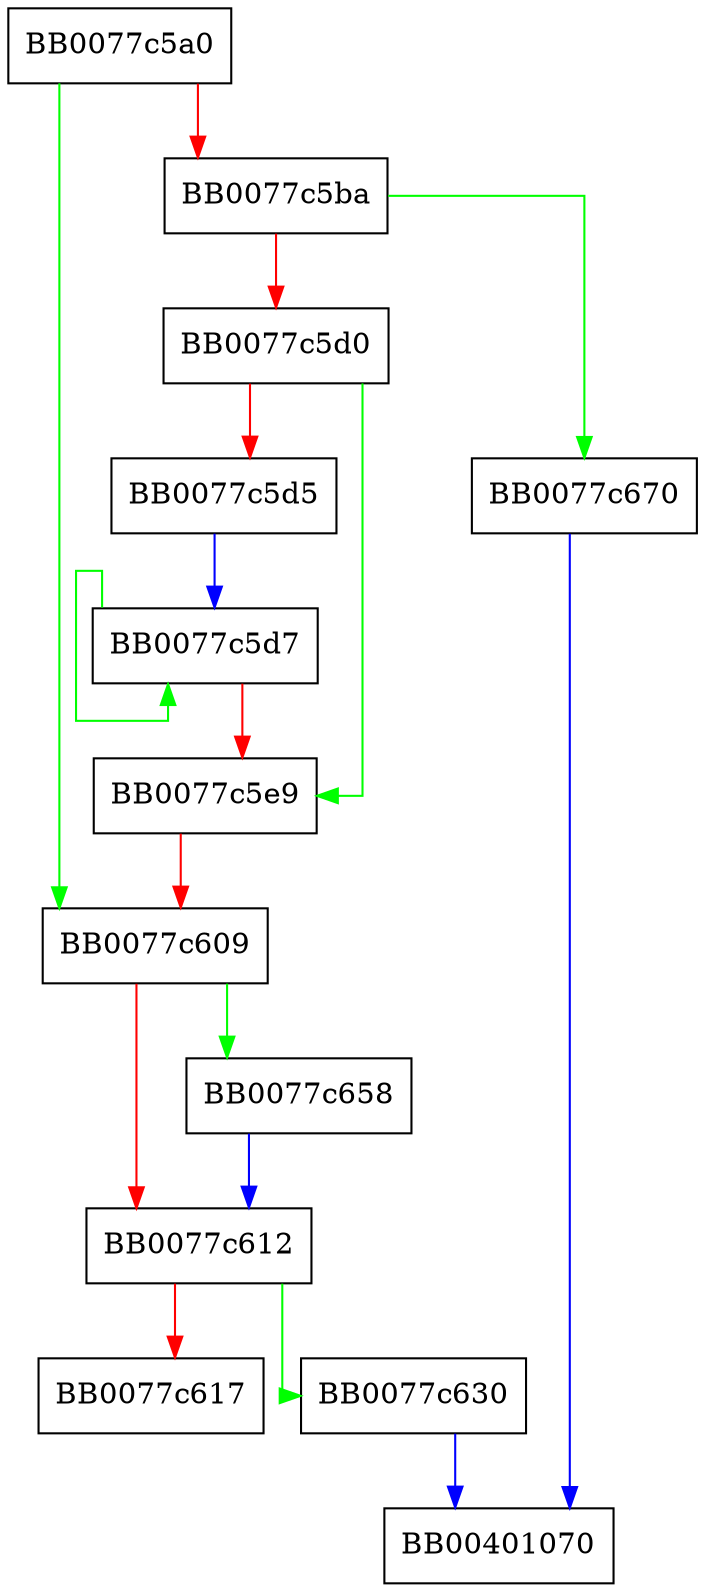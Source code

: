 digraph MDC2_Update {
  node [shape="box"];
  graph [splines=ortho];
  BB0077c5a0 -> BB0077c609 [color="green"];
  BB0077c5a0 -> BB0077c5ba [color="red"];
  BB0077c5ba -> BB0077c670 [color="green"];
  BB0077c5ba -> BB0077c5d0 [color="red"];
  BB0077c5d0 -> BB0077c5e9 [color="green"];
  BB0077c5d0 -> BB0077c5d5 [color="red"];
  BB0077c5d5 -> BB0077c5d7 [color="blue"];
  BB0077c5d7 -> BB0077c5d7 [color="green"];
  BB0077c5d7 -> BB0077c5e9 [color="red"];
  BB0077c5e9 -> BB0077c609 [color="red"];
  BB0077c609 -> BB0077c658 [color="green"];
  BB0077c609 -> BB0077c612 [color="red"];
  BB0077c612 -> BB0077c630 [color="green"];
  BB0077c612 -> BB0077c617 [color="red"];
  BB0077c630 -> BB00401070 [color="blue"];
  BB0077c658 -> BB0077c612 [color="blue"];
  BB0077c670 -> BB00401070 [color="blue"];
}